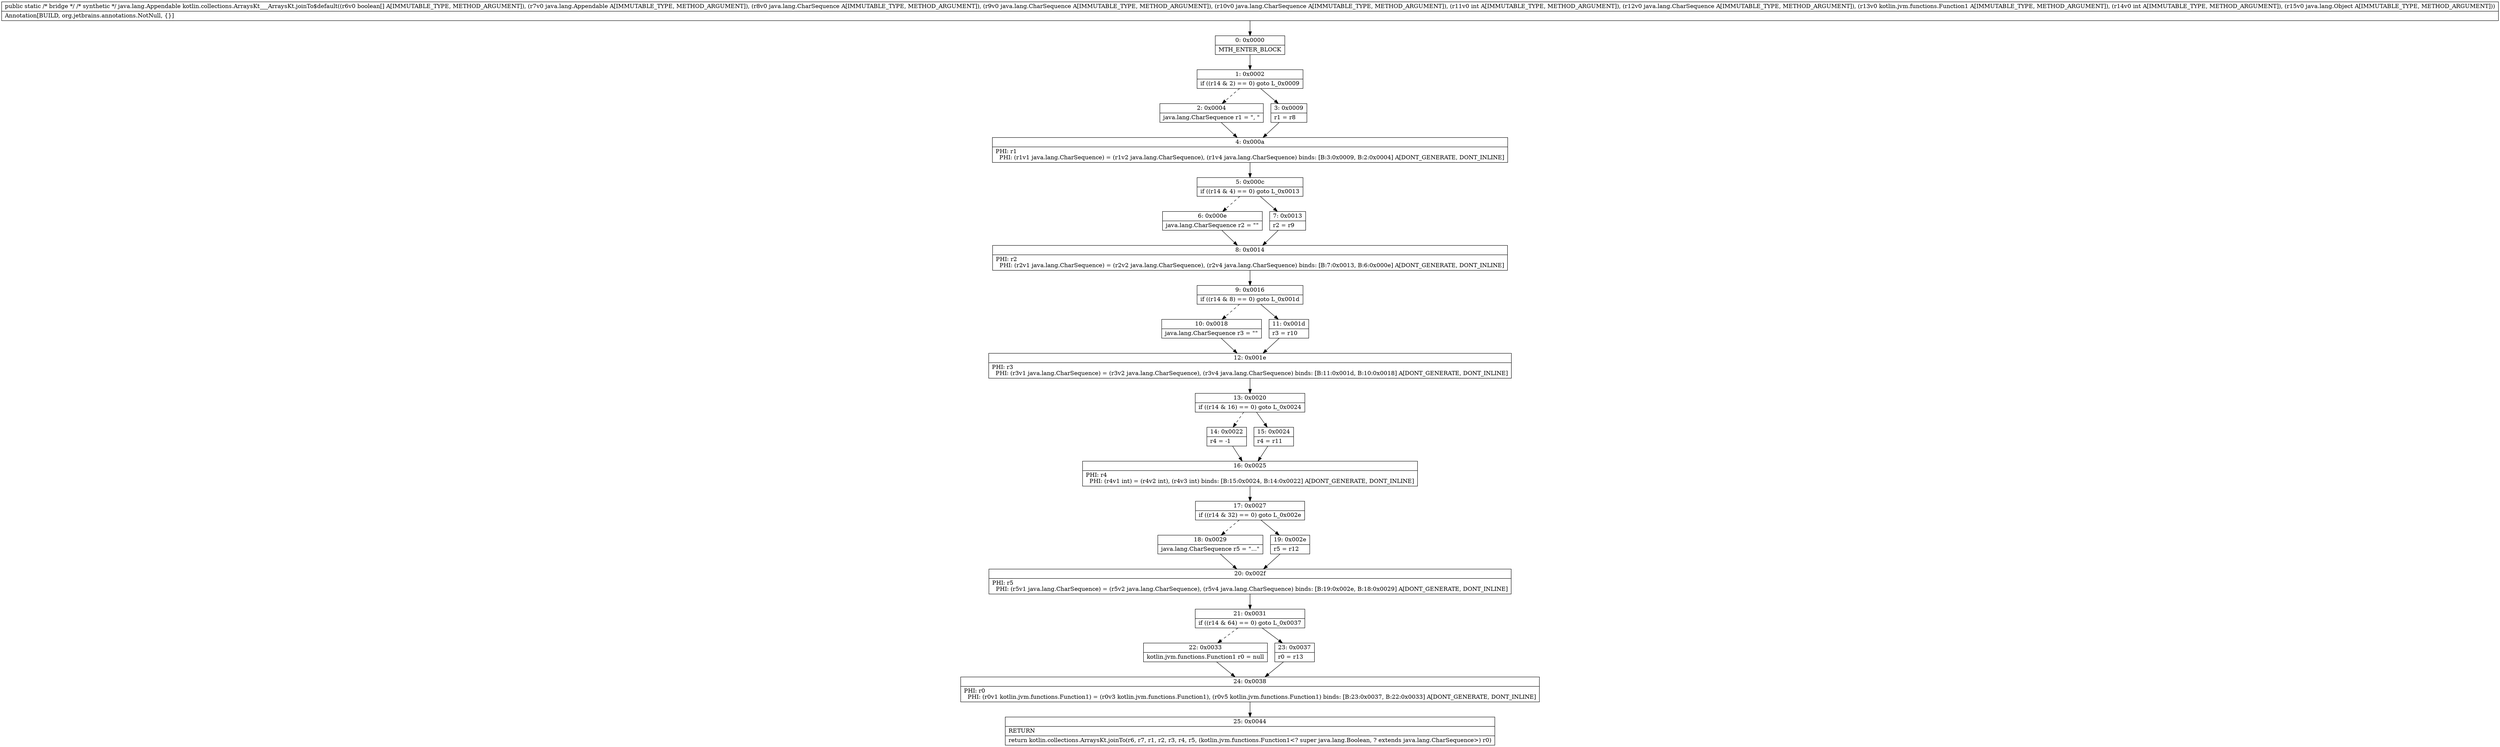 digraph "CFG forkotlin.collections.ArraysKt___ArraysKt.joinTo$default([ZLjava\/lang\/Appendable;Ljava\/lang\/CharSequence;Ljava\/lang\/CharSequence;Ljava\/lang\/CharSequence;ILjava\/lang\/CharSequence;Lkotlin\/jvm\/functions\/Function1;ILjava\/lang\/Object;)Ljava\/lang\/Appendable;" {
Node_0 [shape=record,label="{0\:\ 0x0000|MTH_ENTER_BLOCK\l}"];
Node_1 [shape=record,label="{1\:\ 0x0002|if ((r14 & 2) == 0) goto L_0x0009\l}"];
Node_2 [shape=record,label="{2\:\ 0x0004|java.lang.CharSequence r1 = \", \"\l}"];
Node_3 [shape=record,label="{3\:\ 0x0009|r1 = r8\l}"];
Node_4 [shape=record,label="{4\:\ 0x000a|PHI: r1 \l  PHI: (r1v1 java.lang.CharSequence) = (r1v2 java.lang.CharSequence), (r1v4 java.lang.CharSequence) binds: [B:3:0x0009, B:2:0x0004] A[DONT_GENERATE, DONT_INLINE]\l}"];
Node_5 [shape=record,label="{5\:\ 0x000c|if ((r14 & 4) == 0) goto L_0x0013\l}"];
Node_6 [shape=record,label="{6\:\ 0x000e|java.lang.CharSequence r2 = \"\"\l}"];
Node_7 [shape=record,label="{7\:\ 0x0013|r2 = r9\l}"];
Node_8 [shape=record,label="{8\:\ 0x0014|PHI: r2 \l  PHI: (r2v1 java.lang.CharSequence) = (r2v2 java.lang.CharSequence), (r2v4 java.lang.CharSequence) binds: [B:7:0x0013, B:6:0x000e] A[DONT_GENERATE, DONT_INLINE]\l}"];
Node_9 [shape=record,label="{9\:\ 0x0016|if ((r14 & 8) == 0) goto L_0x001d\l}"];
Node_10 [shape=record,label="{10\:\ 0x0018|java.lang.CharSequence r3 = \"\"\l}"];
Node_11 [shape=record,label="{11\:\ 0x001d|r3 = r10\l}"];
Node_12 [shape=record,label="{12\:\ 0x001e|PHI: r3 \l  PHI: (r3v1 java.lang.CharSequence) = (r3v2 java.lang.CharSequence), (r3v4 java.lang.CharSequence) binds: [B:11:0x001d, B:10:0x0018] A[DONT_GENERATE, DONT_INLINE]\l}"];
Node_13 [shape=record,label="{13\:\ 0x0020|if ((r14 & 16) == 0) goto L_0x0024\l}"];
Node_14 [shape=record,label="{14\:\ 0x0022|r4 = \-1\l}"];
Node_15 [shape=record,label="{15\:\ 0x0024|r4 = r11\l}"];
Node_16 [shape=record,label="{16\:\ 0x0025|PHI: r4 \l  PHI: (r4v1 int) = (r4v2 int), (r4v3 int) binds: [B:15:0x0024, B:14:0x0022] A[DONT_GENERATE, DONT_INLINE]\l}"];
Node_17 [shape=record,label="{17\:\ 0x0027|if ((r14 & 32) == 0) goto L_0x002e\l}"];
Node_18 [shape=record,label="{18\:\ 0x0029|java.lang.CharSequence r5 = \"...\"\l}"];
Node_19 [shape=record,label="{19\:\ 0x002e|r5 = r12\l}"];
Node_20 [shape=record,label="{20\:\ 0x002f|PHI: r5 \l  PHI: (r5v1 java.lang.CharSequence) = (r5v2 java.lang.CharSequence), (r5v4 java.lang.CharSequence) binds: [B:19:0x002e, B:18:0x0029] A[DONT_GENERATE, DONT_INLINE]\l}"];
Node_21 [shape=record,label="{21\:\ 0x0031|if ((r14 & 64) == 0) goto L_0x0037\l}"];
Node_22 [shape=record,label="{22\:\ 0x0033|kotlin.jvm.functions.Function1 r0 = null\l}"];
Node_23 [shape=record,label="{23\:\ 0x0037|r0 = r13\l}"];
Node_24 [shape=record,label="{24\:\ 0x0038|PHI: r0 \l  PHI: (r0v1 kotlin.jvm.functions.Function1) = (r0v3 kotlin.jvm.functions.Function1), (r0v5 kotlin.jvm.functions.Function1) binds: [B:23:0x0037, B:22:0x0033] A[DONT_GENERATE, DONT_INLINE]\l}"];
Node_25 [shape=record,label="{25\:\ 0x0044|RETURN\l|return kotlin.collections.ArraysKt.joinTo(r6, r7, r1, r2, r3, r4, r5, (kotlin.jvm.functions.Function1\<? super java.lang.Boolean, ? extends java.lang.CharSequence\>) r0)\l}"];
MethodNode[shape=record,label="{public static \/* bridge *\/ \/* synthetic *\/ java.lang.Appendable kotlin.collections.ArraysKt___ArraysKt.joinTo$default((r6v0 boolean[] A[IMMUTABLE_TYPE, METHOD_ARGUMENT]), (r7v0 java.lang.Appendable A[IMMUTABLE_TYPE, METHOD_ARGUMENT]), (r8v0 java.lang.CharSequence A[IMMUTABLE_TYPE, METHOD_ARGUMENT]), (r9v0 java.lang.CharSequence A[IMMUTABLE_TYPE, METHOD_ARGUMENT]), (r10v0 java.lang.CharSequence A[IMMUTABLE_TYPE, METHOD_ARGUMENT]), (r11v0 int A[IMMUTABLE_TYPE, METHOD_ARGUMENT]), (r12v0 java.lang.CharSequence A[IMMUTABLE_TYPE, METHOD_ARGUMENT]), (r13v0 kotlin.jvm.functions.Function1 A[IMMUTABLE_TYPE, METHOD_ARGUMENT]), (r14v0 int A[IMMUTABLE_TYPE, METHOD_ARGUMENT]), (r15v0 java.lang.Object A[IMMUTABLE_TYPE, METHOD_ARGUMENT]))  | Annotation[BUILD, org.jetbrains.annotations.NotNull, \{\}]\l}"];
MethodNode -> Node_0;
Node_0 -> Node_1;
Node_1 -> Node_2[style=dashed];
Node_1 -> Node_3;
Node_2 -> Node_4;
Node_3 -> Node_4;
Node_4 -> Node_5;
Node_5 -> Node_6[style=dashed];
Node_5 -> Node_7;
Node_6 -> Node_8;
Node_7 -> Node_8;
Node_8 -> Node_9;
Node_9 -> Node_10[style=dashed];
Node_9 -> Node_11;
Node_10 -> Node_12;
Node_11 -> Node_12;
Node_12 -> Node_13;
Node_13 -> Node_14[style=dashed];
Node_13 -> Node_15;
Node_14 -> Node_16;
Node_15 -> Node_16;
Node_16 -> Node_17;
Node_17 -> Node_18[style=dashed];
Node_17 -> Node_19;
Node_18 -> Node_20;
Node_19 -> Node_20;
Node_20 -> Node_21;
Node_21 -> Node_22[style=dashed];
Node_21 -> Node_23;
Node_22 -> Node_24;
Node_23 -> Node_24;
Node_24 -> Node_25;
}

